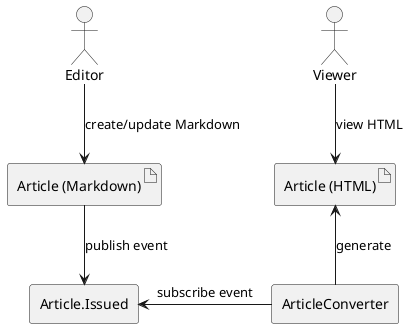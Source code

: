 @startuml

actor editor as "Editor"
actor viewer as "Viewer"

artifact md as "Article (Markdown)"
artifact html as "Article (HTML)"

editor --> md : "create/update Markdown"
viewer --> html : "view HTML"

agent Article.Issued
agent ArticleConverter
md --> Article.Issued : publish event

Article.Issued <- ArticleConverter : subscribe event
html <-- ArticleConverter : generate

@enduml

